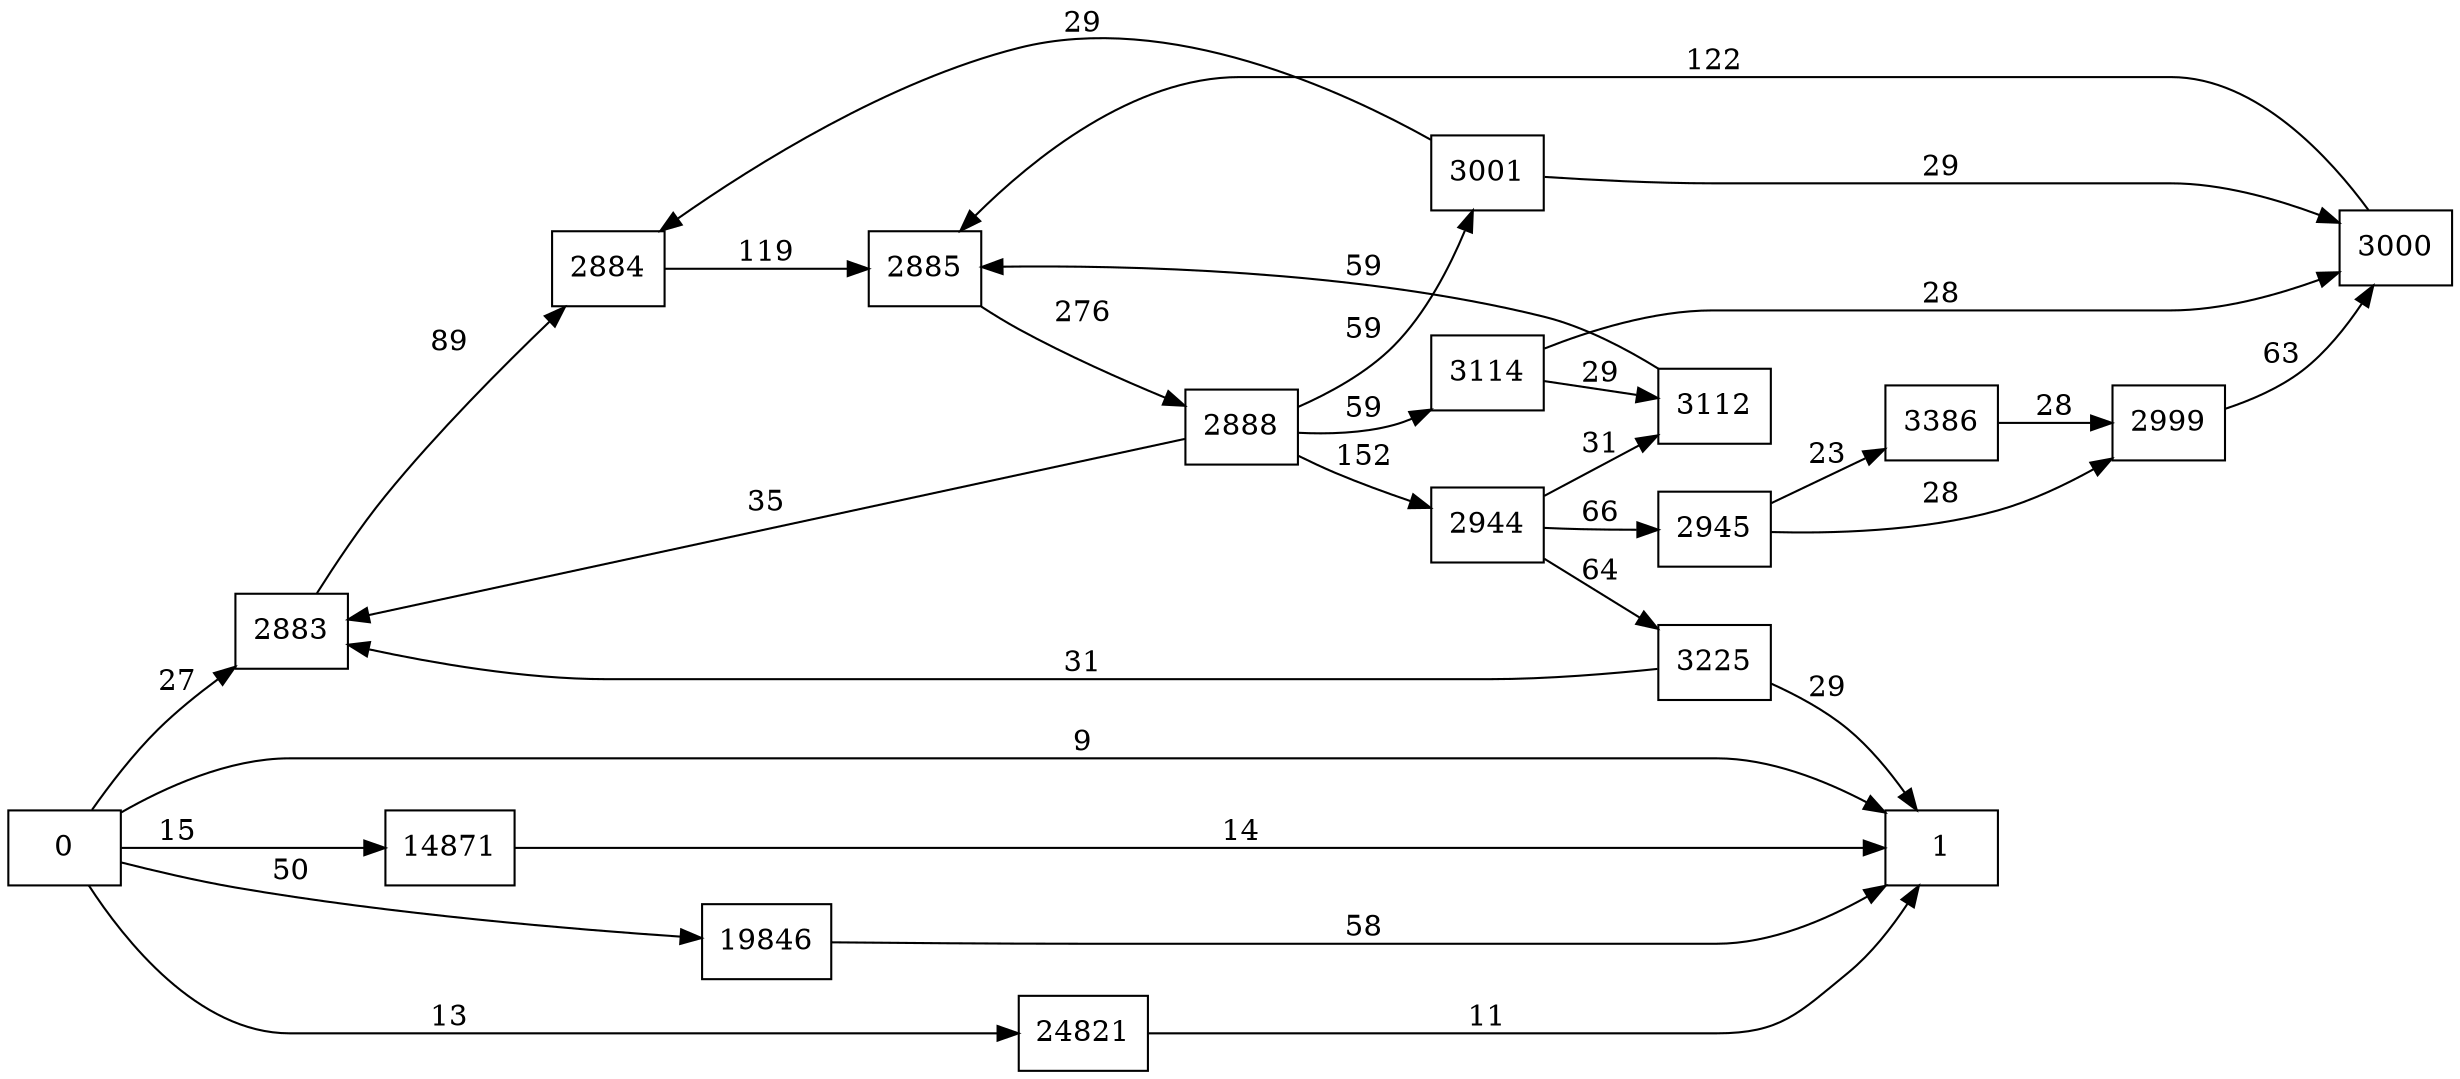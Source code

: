 digraph {
	graph [rankdir=LR]
	node [shape=rectangle]
	2883 -> 2884 [label=89]
	2884 -> 2885 [label=119]
	2885 -> 2888 [label=276]
	2888 -> 2944 [label=152]
	2888 -> 3001 [label=59]
	2888 -> 2883 [label=35]
	2888 -> 3114 [label=59]
	2944 -> 2945 [label=66]
	2944 -> 3225 [label=64]
	2944 -> 3112 [label=31]
	2945 -> 2999 [label=28]
	2945 -> 3386 [label=23]
	2999 -> 3000 [label=63]
	3000 -> 2885 [label=122]
	3001 -> 2884 [label=29]
	3001 -> 3000 [label=29]
	3112 -> 2885 [label=59]
	3114 -> 3000 [label=28]
	3114 -> 3112 [label=29]
	3225 -> 2883 [label=31]
	3225 -> 1 [label=29]
	3386 -> 2999 [label=28]
	14871 -> 1 [label=14]
	19846 -> 1 [label=58]
	24821 -> 1 [label=11]
	0 -> 2883 [label=27]
	0 -> 1 [label=9]
	0 -> 14871 [label=15]
	0 -> 19846 [label=50]
	0 -> 24821 [label=13]
}
